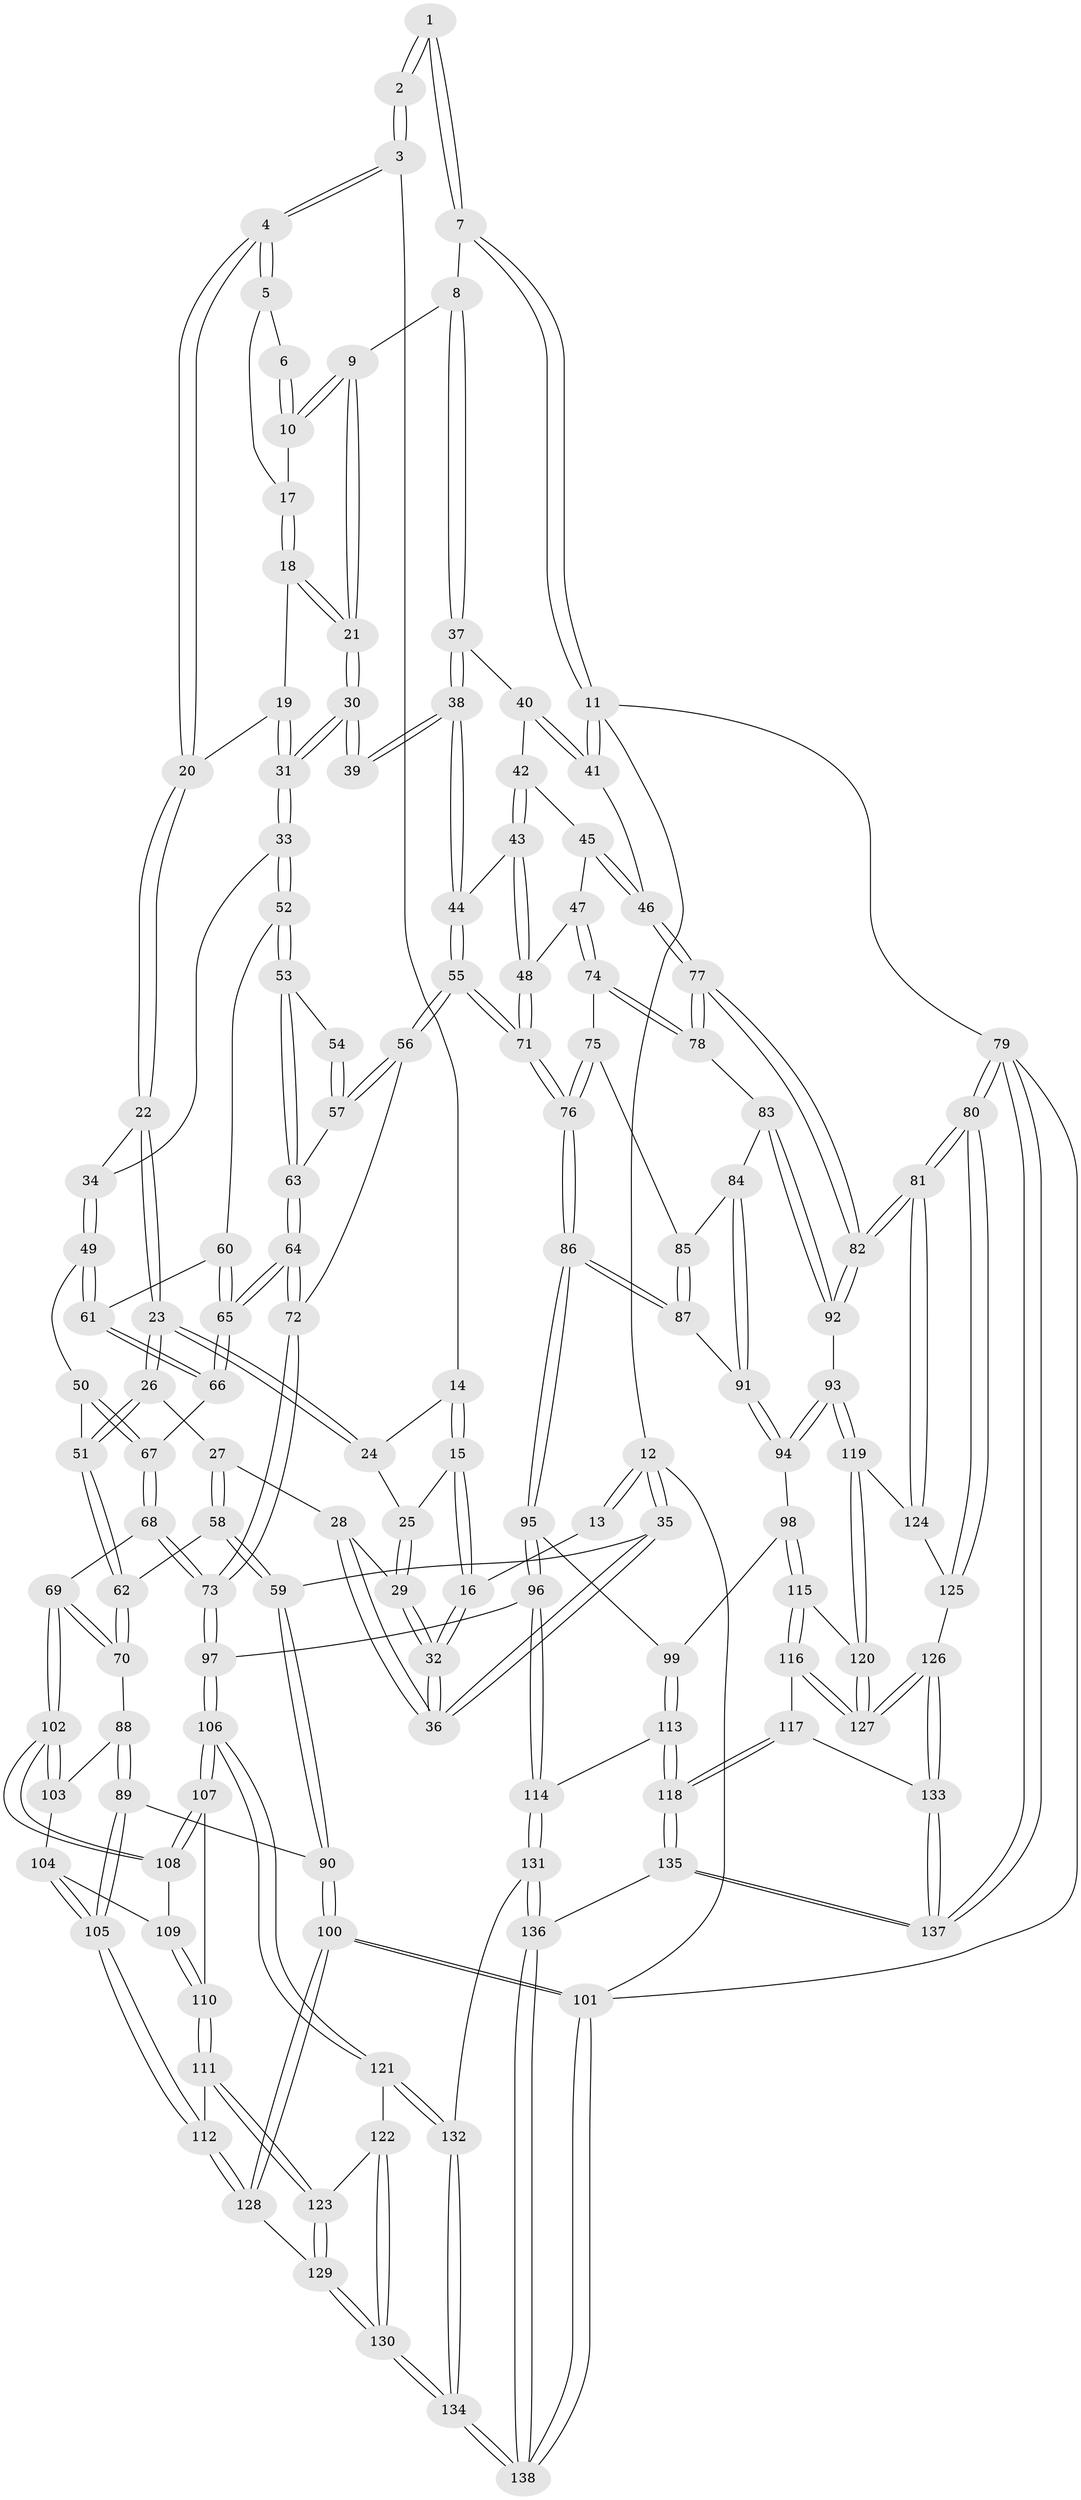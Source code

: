 // Generated by graph-tools (version 1.1) at 2025/03/03/09/25 03:03:28]
// undirected, 138 vertices, 342 edges
graph export_dot {
graph [start="1"]
  node [color=gray90,style=filled];
  1 [pos="+0.6306011222007633+0"];
  2 [pos="+0.27681947133650775+0"];
  3 [pos="+0.289982975469457+0"];
  4 [pos="+0.3878120721579179+0.09015266871702861"];
  5 [pos="+0.5208733749963718+0.03102314002606827"];
  6 [pos="+0.5953247883985917+0"];
  7 [pos="+0.7572599688777187+0"];
  8 [pos="+0.7771054288873273+0.10579329939829889"];
  9 [pos="+0.6359262167886269+0.11907844298366532"];
  10 [pos="+0.6125201987333813+0.09463756663470164"];
  11 [pos="+1+0"];
  12 [pos="+0+0"];
  13 [pos="+0.15191685718309114+0"];
  14 [pos="+0.2220967594245524+0.05727539912509761"];
  15 [pos="+0.061822083209046+0.11880471563575928"];
  16 [pos="+0.05925607151911146+0.11900271000741176"];
  17 [pos="+0.5444217129780051+0.09668763508585301"];
  18 [pos="+0.5110918793515937+0.15554113388973234"];
  19 [pos="+0.5028692053832496+0.15729085583056882"];
  20 [pos="+0.3944047124495856+0.11665592911310804"];
  21 [pos="+0.5929571262991512+0.19331374253116598"];
  22 [pos="+0.3780818645728442+0.1584283639936802"];
  23 [pos="+0.28198104123828627+0.23069828683101887"];
  24 [pos="+0.22676350799312567+0.15639632443596688"];
  25 [pos="+0.16760234562276335+0.18481483130202303"];
  26 [pos="+0.27432158163731657+0.2611105345438512"];
  27 [pos="+0.1818028282816216+0.27076943836444234"];
  28 [pos="+0.17056154765988776+0.2557526517792933"];
  29 [pos="+0.1627101344099236+0.22255161947602528"];
  30 [pos="+0.5966164204021723+0.20433720395093355"];
  31 [pos="+0.48604658008145524+0.2656626268990072"];
  32 [pos="+0+0.1643980222374277"];
  33 [pos="+0.4812607120412911+0.2758883365864696"];
  34 [pos="+0.42246040684439856+0.2510627036546335"];
  35 [pos="+0+0.23436965774672938"];
  36 [pos="+0+0.1986256383480406"];
  37 [pos="+0.7865127913632073+0.12266726103147318"];
  38 [pos="+0.7213900122524971+0.2775722060548057"];
  39 [pos="+0.6204925972898714+0.24037373304396095"];
  40 [pos="+0.8517567223920376+0.14277221236648122"];
  41 [pos="+1+0"];
  42 [pos="+0.883290615504866+0.17378080942413798"];
  43 [pos="+0.8633425769828602+0.3246098721111505"];
  44 [pos="+0.727887796071949+0.30186159327516243"];
  45 [pos="+0.9734035286844931+0.20847496526167464"];
  46 [pos="+1+0.13189891279201918"];
  47 [pos="+0.9241068435657062+0.3645397084217938"];
  48 [pos="+0.9038897731124028+0.35596419257111456"];
  49 [pos="+0.35626841335989873+0.3114048010511313"];
  50 [pos="+0.3094940027708345+0.30674450685415217"];
  51 [pos="+0.29425062287412534+0.30246241488004605"];
  52 [pos="+0.494401671233491+0.30813752559284624"];
  53 [pos="+0.5109202570261121+0.31787306308556457"];
  54 [pos="+0.6178707030221215+0.24300210618594828"];
  55 [pos="+0.6719326309425829+0.4629704667636503"];
  56 [pos="+0.6615254454398016+0.45924092629772434"];
  57 [pos="+0.5722524672165665+0.3923416508406822"];
  58 [pos="+0.1116732767441087+0.37377688043369833"];
  59 [pos="+0+0.3399210652029248"];
  60 [pos="+0.4833782305365338+0.3158884576259314"];
  61 [pos="+0.4026852945028996+0.3533809634372184"];
  62 [pos="+0.22340526686139753+0.4587214623277802"];
  63 [pos="+0.553784356962299+0.38220686262862213"];
  64 [pos="+0.4478627425804861+0.43768897143311647"];
  65 [pos="+0.44174201489731024+0.42537710775702786"];
  66 [pos="+0.402233236192295+0.3778349101127633"];
  67 [pos="+0.35757886761074853+0.40762786642204"];
  68 [pos="+0.27622598983051944+0.5319370094279865"];
  69 [pos="+0.26056271530566677+0.5260689292838241"];
  70 [pos="+0.24618027050346178+0.5153604625184309"];
  71 [pos="+0.6874542973539317+0.49156048970748506"];
  72 [pos="+0.42923005987854407+0.516382133951575"];
  73 [pos="+0.3662108344688826+0.5913525733722628"];
  74 [pos="+0.9562223498084367+0.40174002421518495"];
  75 [pos="+0.9324783976816988+0.4310469887069343"];
  76 [pos="+0.6885110803694933+0.49443174807637286"];
  77 [pos="+1+0.42752352224126894"];
  78 [pos="+1+0.4221216510391864"];
  79 [pos="+1+1"];
  80 [pos="+1+1"];
  81 [pos="+1+1"];
  82 [pos="+1+0.6368602888197649"];
  83 [pos="+0.9432144054767301+0.5641261011506826"];
  84 [pos="+0.9153346189533771+0.5446848394872387"];
  85 [pos="+0.9000583069136314+0.5177722419222622"];
  86 [pos="+0.6942544891430329+0.5271971066575991"];
  87 [pos="+0.7906202595504698+0.5410871357052662"];
  88 [pos="+0.0571926880273889+0.5770702096569678"];
  89 [pos="+0+0.561470215218999"];
  90 [pos="+0+0.5281361746089228"];
  91 [pos="+0.8722307995564977+0.6072788762033596"];
  92 [pos="+0.9930930358095996+0.6507793249290473"];
  93 [pos="+0.9333822418698302+0.6839881830843744"];
  94 [pos="+0.8807815278293917+0.6346058217937436"];
  95 [pos="+0.6883373751221441+0.5508593432674499"];
  96 [pos="+0.4350400258641587+0.7130757666742905"];
  97 [pos="+0.41981185665888093+0.7091046653855438"];
  98 [pos="+0.7326503745559171+0.6530020051342986"];
  99 [pos="+0.7285848911010931+0.6466061581058961"];
  100 [pos="+0+0.8628775387347484"];
  101 [pos="+0+1"];
  102 [pos="+0.17584787861378084+0.6679336153318542"];
  103 [pos="+0.08142167093303446+0.6151719922559343"];
  104 [pos="+0.09751152485632304+0.6594557112504998"];
  105 [pos="+0.08782303576432837+0.7538534905076009"];
  106 [pos="+0.3794342606721951+0.7459964124623375"];
  107 [pos="+0.17483307002332396+0.6877683253301112"];
  108 [pos="+0.17574123799281377+0.6684064468547705"];
  109 [pos="+0.112649670990951+0.6665985137288736"];
  110 [pos="+0.15756595067339274+0.7187992950109285"];
  111 [pos="+0.134718475083676+0.7805211774554739"];
  112 [pos="+0.09100268737266445+0.7611960286772366"];
  113 [pos="+0.5325610638686282+0.8058766768938137"];
  114 [pos="+0.5277501803667344+0.8018925914400947"];
  115 [pos="+0.7578703170348627+0.7240453102072596"];
  116 [pos="+0.7443059749213815+0.7649266840823421"];
  117 [pos="+0.7155945553647219+0.8108303312669648"];
  118 [pos="+0.6177843239276687+0.8972926343500499"];
  119 [pos="+0.9118475926547186+0.7214215691133651"];
  120 [pos="+0.9013134006331361+0.729265482866794"];
  121 [pos="+0.35014601054927236+0.7800085182202193"];
  122 [pos="+0.21185942214407047+0.8051918890361438"];
  123 [pos="+0.13964770189291129+0.7872763262855815"];
  124 [pos="+0.9436789425375685+0.7524084533616048"];
  125 [pos="+0.9900765950881999+0.8754863342915913"];
  126 [pos="+0.8893770448131031+0.8664438312313979"];
  127 [pos="+0.8850668619539532+0.8424842962575742"];
  128 [pos="+0+0.8545597019439692"];
  129 [pos="+0.09003540713493922+0.9077433008832773"];
  130 [pos="+0.18621613314865593+1"];
  131 [pos="+0.41657974277496757+0.9472374906345141"];
  132 [pos="+0.33644275068655355+0.8917085276773092"];
  133 [pos="+0.86891524613946+0.8894324120684513"];
  134 [pos="+0.20253206763756035+1"];
  135 [pos="+0.6511683655708517+1"];
  136 [pos="+0.6018300687736987+1"];
  137 [pos="+0.7459461741089107+1"];
  138 [pos="+0.197789917739627+1"];
  1 -- 2;
  1 -- 2;
  1 -- 7;
  1 -- 7;
  2 -- 3;
  2 -- 3;
  3 -- 4;
  3 -- 4;
  3 -- 14;
  4 -- 5;
  4 -- 5;
  4 -- 20;
  4 -- 20;
  5 -- 6;
  5 -- 17;
  6 -- 10;
  6 -- 10;
  7 -- 8;
  7 -- 11;
  7 -- 11;
  8 -- 9;
  8 -- 37;
  8 -- 37;
  9 -- 10;
  9 -- 10;
  9 -- 21;
  9 -- 21;
  10 -- 17;
  11 -- 12;
  11 -- 41;
  11 -- 41;
  11 -- 79;
  12 -- 13;
  12 -- 13;
  12 -- 35;
  12 -- 35;
  12 -- 101;
  13 -- 16;
  14 -- 15;
  14 -- 15;
  14 -- 24;
  15 -- 16;
  15 -- 16;
  15 -- 25;
  16 -- 32;
  16 -- 32;
  17 -- 18;
  17 -- 18;
  18 -- 19;
  18 -- 21;
  18 -- 21;
  19 -- 20;
  19 -- 31;
  19 -- 31;
  20 -- 22;
  20 -- 22;
  21 -- 30;
  21 -- 30;
  22 -- 23;
  22 -- 23;
  22 -- 34;
  23 -- 24;
  23 -- 24;
  23 -- 26;
  23 -- 26;
  24 -- 25;
  25 -- 29;
  25 -- 29;
  26 -- 27;
  26 -- 51;
  26 -- 51;
  27 -- 28;
  27 -- 58;
  27 -- 58;
  28 -- 29;
  28 -- 36;
  28 -- 36;
  29 -- 32;
  29 -- 32;
  30 -- 31;
  30 -- 31;
  30 -- 39;
  30 -- 39;
  31 -- 33;
  31 -- 33;
  32 -- 36;
  32 -- 36;
  33 -- 34;
  33 -- 52;
  33 -- 52;
  34 -- 49;
  34 -- 49;
  35 -- 36;
  35 -- 36;
  35 -- 59;
  37 -- 38;
  37 -- 38;
  37 -- 40;
  38 -- 39;
  38 -- 39;
  38 -- 44;
  38 -- 44;
  40 -- 41;
  40 -- 41;
  40 -- 42;
  41 -- 46;
  42 -- 43;
  42 -- 43;
  42 -- 45;
  43 -- 44;
  43 -- 48;
  43 -- 48;
  44 -- 55;
  44 -- 55;
  45 -- 46;
  45 -- 46;
  45 -- 47;
  46 -- 77;
  46 -- 77;
  47 -- 48;
  47 -- 74;
  47 -- 74;
  48 -- 71;
  48 -- 71;
  49 -- 50;
  49 -- 61;
  49 -- 61;
  50 -- 51;
  50 -- 67;
  50 -- 67;
  51 -- 62;
  51 -- 62;
  52 -- 53;
  52 -- 53;
  52 -- 60;
  53 -- 54;
  53 -- 63;
  53 -- 63;
  54 -- 57;
  54 -- 57;
  55 -- 56;
  55 -- 56;
  55 -- 71;
  55 -- 71;
  56 -- 57;
  56 -- 57;
  56 -- 72;
  57 -- 63;
  58 -- 59;
  58 -- 59;
  58 -- 62;
  59 -- 90;
  59 -- 90;
  60 -- 61;
  60 -- 65;
  60 -- 65;
  61 -- 66;
  61 -- 66;
  62 -- 70;
  62 -- 70;
  63 -- 64;
  63 -- 64;
  64 -- 65;
  64 -- 65;
  64 -- 72;
  64 -- 72;
  65 -- 66;
  65 -- 66;
  66 -- 67;
  67 -- 68;
  67 -- 68;
  68 -- 69;
  68 -- 73;
  68 -- 73;
  69 -- 70;
  69 -- 70;
  69 -- 102;
  69 -- 102;
  70 -- 88;
  71 -- 76;
  71 -- 76;
  72 -- 73;
  72 -- 73;
  73 -- 97;
  73 -- 97;
  74 -- 75;
  74 -- 78;
  74 -- 78;
  75 -- 76;
  75 -- 76;
  75 -- 85;
  76 -- 86;
  76 -- 86;
  77 -- 78;
  77 -- 78;
  77 -- 82;
  77 -- 82;
  78 -- 83;
  79 -- 80;
  79 -- 80;
  79 -- 137;
  79 -- 137;
  79 -- 101;
  80 -- 81;
  80 -- 81;
  80 -- 125;
  80 -- 125;
  81 -- 82;
  81 -- 82;
  81 -- 124;
  81 -- 124;
  82 -- 92;
  82 -- 92;
  83 -- 84;
  83 -- 92;
  83 -- 92;
  84 -- 85;
  84 -- 91;
  84 -- 91;
  85 -- 87;
  85 -- 87;
  86 -- 87;
  86 -- 87;
  86 -- 95;
  86 -- 95;
  87 -- 91;
  88 -- 89;
  88 -- 89;
  88 -- 103;
  89 -- 90;
  89 -- 105;
  89 -- 105;
  90 -- 100;
  90 -- 100;
  91 -- 94;
  91 -- 94;
  92 -- 93;
  93 -- 94;
  93 -- 94;
  93 -- 119;
  93 -- 119;
  94 -- 98;
  95 -- 96;
  95 -- 96;
  95 -- 99;
  96 -- 97;
  96 -- 114;
  96 -- 114;
  97 -- 106;
  97 -- 106;
  98 -- 99;
  98 -- 115;
  98 -- 115;
  99 -- 113;
  99 -- 113;
  100 -- 101;
  100 -- 101;
  100 -- 128;
  100 -- 128;
  101 -- 138;
  101 -- 138;
  102 -- 103;
  102 -- 103;
  102 -- 108;
  102 -- 108;
  103 -- 104;
  104 -- 105;
  104 -- 105;
  104 -- 109;
  105 -- 112;
  105 -- 112;
  106 -- 107;
  106 -- 107;
  106 -- 121;
  106 -- 121;
  107 -- 108;
  107 -- 108;
  107 -- 110;
  108 -- 109;
  109 -- 110;
  109 -- 110;
  110 -- 111;
  110 -- 111;
  111 -- 112;
  111 -- 123;
  111 -- 123;
  112 -- 128;
  112 -- 128;
  113 -- 114;
  113 -- 118;
  113 -- 118;
  114 -- 131;
  114 -- 131;
  115 -- 116;
  115 -- 116;
  115 -- 120;
  116 -- 117;
  116 -- 127;
  116 -- 127;
  117 -- 118;
  117 -- 118;
  117 -- 133;
  118 -- 135;
  118 -- 135;
  119 -- 120;
  119 -- 120;
  119 -- 124;
  120 -- 127;
  120 -- 127;
  121 -- 122;
  121 -- 132;
  121 -- 132;
  122 -- 123;
  122 -- 130;
  122 -- 130;
  123 -- 129;
  123 -- 129;
  124 -- 125;
  125 -- 126;
  126 -- 127;
  126 -- 127;
  126 -- 133;
  126 -- 133;
  128 -- 129;
  129 -- 130;
  129 -- 130;
  130 -- 134;
  130 -- 134;
  131 -- 132;
  131 -- 136;
  131 -- 136;
  132 -- 134;
  132 -- 134;
  133 -- 137;
  133 -- 137;
  134 -- 138;
  134 -- 138;
  135 -- 136;
  135 -- 137;
  135 -- 137;
  136 -- 138;
  136 -- 138;
}
